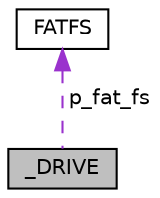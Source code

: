 digraph "_DRIVE"
{
 // LATEX_PDF_SIZE
  edge [fontname="Helvetica",fontsize="10",labelfontname="Helvetica",labelfontsize="10"];
  node [fontname="Helvetica",fontsize="10",shape=record];
  Node1 [label="_DRIVE",height=0.2,width=0.4,color="black", fillcolor="grey75", style="filled", fontcolor="black",tooltip=" "];
  Node2 -> Node1 [dir="back",color="darkorchid3",fontsize="10",style="dashed",label=" p_fat_fs" ,fontname="Helvetica"];
  Node2 [label="FATFS",height=0.2,width=0.4,color="black", fillcolor="white", style="filled",URL="$db/d75/structFATFS.html",tooltip=" "];
}

